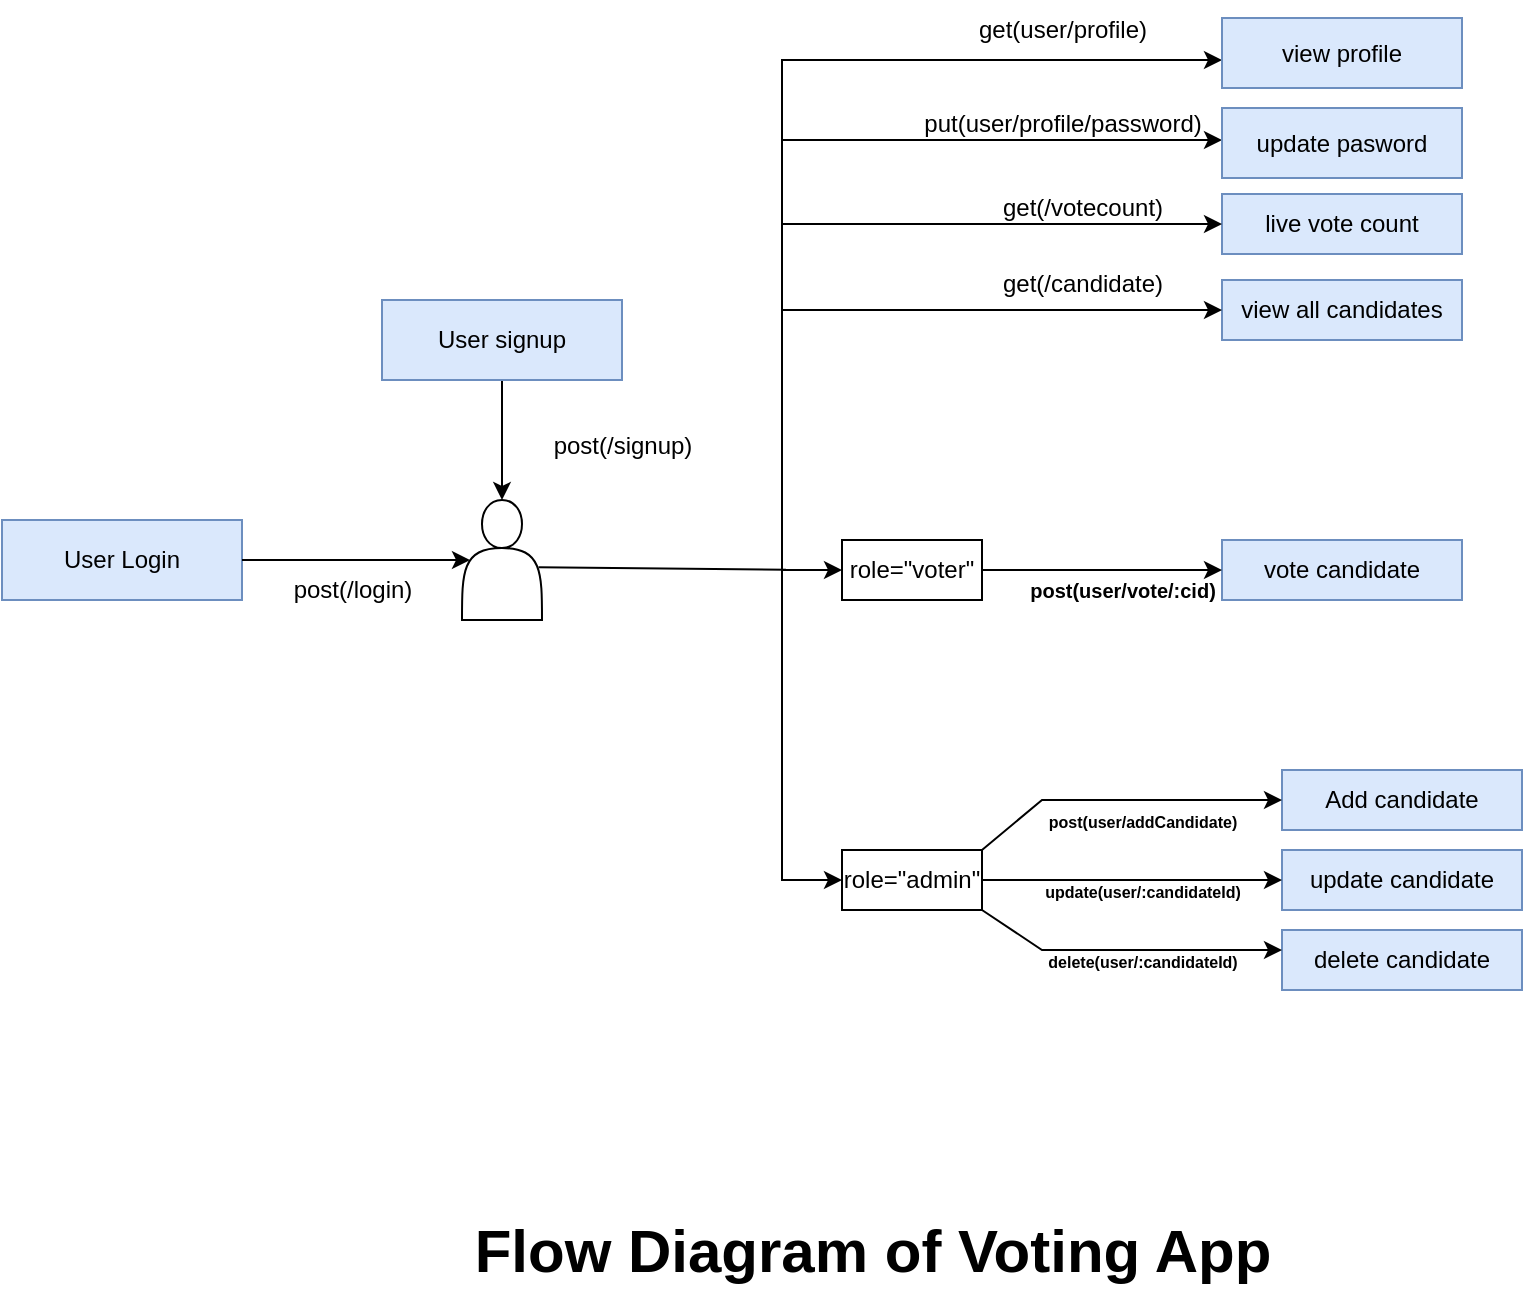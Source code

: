 <mxfile>
    <diagram id="FjIwjCrNoC_f-EG2bCmq" name="Page-1">
        <mxGraphModel dx="1542" dy="866" grid="1" gridSize="10" guides="1" tooltips="1" connect="1" arrows="1" fold="1" page="1" pageScale="1" pageWidth="850" pageHeight="1100" math="0" shadow="0">
            <root>
                <mxCell id="0"/>
                <mxCell id="1" parent="0"/>
                <mxCell id="62" value="User Login" style="rounded=0;whiteSpace=wrap;html=1;fillColor=#dae8fc;strokeColor=#6c8ebf;" parent="1" vertex="1">
                    <mxGeometry x="40" y="360" width="120" height="40" as="geometry"/>
                </mxCell>
                <mxCell id="65" style="edgeStyle=none;html=1;exitX=0.5;exitY=1;exitDx=0;exitDy=0;entryX=0.5;entryY=0;entryDx=0;entryDy=0;" parent="1" source="63" target="64" edge="1">
                    <mxGeometry relative="1" as="geometry"/>
                </mxCell>
                <mxCell id="63" value="User signup" style="rounded=0;whiteSpace=wrap;html=1;fillColor=#dae8fc;strokeColor=#6c8ebf;" parent="1" vertex="1">
                    <mxGeometry x="230" y="250" width="120" height="40" as="geometry"/>
                </mxCell>
                <mxCell id="64" value="" style="shape=actor;whiteSpace=wrap;html=1;" parent="1" vertex="1">
                    <mxGeometry x="270" y="350" width="40" height="60" as="geometry"/>
                </mxCell>
                <mxCell id="66" style="edgeStyle=none;html=1;exitX=1;exitY=0.5;exitDx=0;exitDy=0;entryX=0.1;entryY=0.5;entryDx=0;entryDy=0;entryPerimeter=0;" parent="1" source="62" target="64" edge="1">
                    <mxGeometry relative="1" as="geometry"/>
                </mxCell>
                <mxCell id="67" value="post(/signup)" style="text;html=1;align=center;verticalAlign=middle;resizable=0;points=[];autosize=1;strokeColor=none;fillColor=none;" parent="1" vertex="1">
                    <mxGeometry x="305" y="308" width="90" height="30" as="geometry"/>
                </mxCell>
                <mxCell id="68" value="post(/login)" style="text;html=1;align=center;verticalAlign=middle;resizable=0;points=[];autosize=1;strokeColor=none;fillColor=none;" parent="1" vertex="1">
                    <mxGeometry x="175" y="380" width="80" height="30" as="geometry"/>
                </mxCell>
                <mxCell id="81" style="edgeStyle=none;html=1;entryX=0;entryY=0.457;entryDx=0;entryDy=0;rounded=0;curved=0;entryPerimeter=0;" parent="1" target="72" edge="1">
                    <mxGeometry relative="1" as="geometry">
                        <mxPoint x="420" y="255" as="targetPoint"/>
                        <mxPoint x="430" y="385" as="sourcePoint"/>
                        <Array as="points">
                            <mxPoint x="430" y="170"/>
                        </Array>
                    </mxGeometry>
                </mxCell>
                <mxCell id="72" value="&lt;span style=&quot;color: rgb(0, 0, 0);&quot;&gt;update pasword&lt;/span&gt;" style="rounded=0;whiteSpace=wrap;html=1;fillColor=#dae8fc;strokeColor=#6c8ebf;" parent="1" vertex="1">
                    <mxGeometry x="650" y="154" width="120" height="35" as="geometry"/>
                </mxCell>
                <mxCell id="78" style="edgeStyle=none;html=1;rounded=0;curved=0;entryX=0;entryY=0.5;entryDx=0;entryDy=0;" parent="1" target="90" edge="1">
                    <mxGeometry relative="1" as="geometry">
                        <mxPoint x="460" y="510" as="targetPoint"/>
                        <mxPoint x="430" y="380" as="sourcePoint"/>
                        <Array as="points">
                            <mxPoint x="430" y="540"/>
                        </Array>
                    </mxGeometry>
                </mxCell>
                <mxCell id="74" value="&lt;span style=&quot;color: rgb(0, 0, 0);&quot;&gt;update candidate&lt;/span&gt;" style="rounded=0;whiteSpace=wrap;html=1;fillColor=#dae8fc;strokeColor=#6c8ebf;" parent="1" vertex="1">
                    <mxGeometry x="680" y="525" width="120" height="30" as="geometry"/>
                </mxCell>
                <mxCell id="82" value="" style="endArrow=none;html=1;entryX=0.957;entryY=0.56;entryDx=0;entryDy=0;entryPerimeter=0;" parent="1" target="64" edge="1">
                    <mxGeometry width="50" height="50" relative="1" as="geometry">
                        <mxPoint x="432" y="384.9" as="sourcePoint"/>
                        <mxPoint x="310" y="385" as="targetPoint"/>
                    </mxGeometry>
                </mxCell>
                <mxCell id="83" value="live vote count" style="rounded=0;whiteSpace=wrap;html=1;fillColor=#dae8fc;strokeColor=#6c8ebf;" parent="1" vertex="1">
                    <mxGeometry x="650" y="197" width="120" height="30" as="geometry"/>
                </mxCell>
                <mxCell id="84" value="" style="endArrow=classic;html=1;entryX=0;entryY=0.5;entryDx=0;entryDy=0;rounded=0;curved=0;" parent="1" edge="1">
                    <mxGeometry width="50" height="50" relative="1" as="geometry">
                        <mxPoint x="430" y="170" as="sourcePoint"/>
                        <mxPoint x="650" y="130" as="targetPoint"/>
                        <Array as="points">
                            <mxPoint x="430" y="130"/>
                        </Array>
                    </mxGeometry>
                </mxCell>
                <mxCell id="86" value="delete&amp;nbsp;&lt;span style=&quot;color: rgb(0, 0, 0);&quot;&gt;candidate&lt;/span&gt;" style="rounded=0;whiteSpace=wrap;html=1;fillColor=#dae8fc;strokeColor=#6c8ebf;" parent="1" vertex="1">
                    <mxGeometry x="680" y="565" width="120" height="30" as="geometry"/>
                </mxCell>
                <mxCell id="92" style="edgeStyle=none;html=1;exitX=1;exitY=0.5;exitDx=0;exitDy=0;entryX=0;entryY=0.5;entryDx=0;entryDy=0;" parent="1" source="90" target="74" edge="1">
                    <mxGeometry relative="1" as="geometry">
                        <mxPoint x="560" y="505" as="targetPoint"/>
                    </mxGeometry>
                </mxCell>
                <mxCell id="87" value="Add candidate" style="rounded=0;whiteSpace=wrap;html=1;fillColor=#dae8fc;strokeColor=#6c8ebf;" parent="1" vertex="1">
                    <mxGeometry x="680" y="485" width="120" height="30" as="geometry"/>
                </mxCell>
                <mxCell id="90" value="role=&quot;admin&quot;" style="rounded=0;whiteSpace=wrap;html=1;" parent="1" vertex="1">
                    <mxGeometry x="460" y="525" width="70" height="30" as="geometry"/>
                </mxCell>
                <mxCell id="93" style="edgeStyle=none;html=1;exitX=1;exitY=1;exitDx=0;exitDy=0;entryX=0;entryY=0.5;entryDx=0;entryDy=0;rounded=0;curved=0;" parent="1" source="90" edge="1">
                    <mxGeometry relative="1" as="geometry">
                        <mxPoint x="680" y="575" as="targetPoint"/>
                        <mxPoint x="530" y="550" as="sourcePoint"/>
                        <Array as="points">
                            <mxPoint x="560" y="575"/>
                        </Array>
                    </mxGeometry>
                </mxCell>
                <mxCell id="94" style="edgeStyle=none;html=1;exitX=1;exitY=0;exitDx=0;exitDy=0;entryX=0;entryY=0.5;entryDx=0;entryDy=0;rounded=0;curved=0;" parent="1" source="90" target="87" edge="1">
                    <mxGeometry relative="1" as="geometry">
                        <mxPoint x="659.16" y="501.14" as="targetPoint"/>
                        <mxPoint x="560" y="504.86" as="sourcePoint"/>
                        <Array as="points">
                            <mxPoint x="560" y="500"/>
                        </Array>
                    </mxGeometry>
                </mxCell>
                <mxCell id="97" value="&lt;font style=&quot;font-size: 8px;&quot;&gt;&lt;b&gt;delete(user/:candidateId)&lt;/b&gt;&lt;/font&gt;" style="text;html=1;align=center;verticalAlign=middle;resizable=0;points=[];autosize=1;strokeColor=none;fillColor=none;" parent="1" vertex="1">
                    <mxGeometry x="550" y="565" width="120" height="30" as="geometry"/>
                </mxCell>
                <mxCell id="100" value="&lt;font style=&quot;font-size: 8px;&quot;&gt;&lt;b&gt;update(user/:candidateId)&lt;/b&gt;&lt;/font&gt;" style="text;html=1;align=center;verticalAlign=middle;resizable=0;points=[];autosize=1;strokeColor=none;fillColor=none;" parent="1" vertex="1">
                    <mxGeometry x="550" y="530" width="120" height="30" as="geometry"/>
                </mxCell>
                <mxCell id="103" value="&lt;span style=&quot;color: rgb(0, 0, 0);&quot;&gt;put(user/profile/password)&lt;/span&gt;" style="text;html=1;align=center;verticalAlign=middle;resizable=0;points=[];autosize=1;strokeColor=none;fillColor=none;" parent="1" vertex="1">
                    <mxGeometry x="490" y="147" width="160" height="30" as="geometry"/>
                </mxCell>
                <mxCell id="104" value="get(/votecount)" style="text;html=1;align=center;verticalAlign=middle;resizable=0;points=[];autosize=1;strokeColor=none;fillColor=none;" parent="1" vertex="1">
                    <mxGeometry x="530" y="189" width="100" height="30" as="geometry"/>
                </mxCell>
                <mxCell id="105" value="view profile" style="rounded=0;whiteSpace=wrap;html=1;fillColor=#dae8fc;strokeColor=#6c8ebf;" parent="1" vertex="1">
                    <mxGeometry x="650" y="109" width="120" height="35" as="geometry"/>
                </mxCell>
                <mxCell id="106" style="edgeStyle=none;html=1;entryX=0;entryY=0.5;entryDx=0;entryDy=0;rounded=0;curved=0;" parent="1" target="83" edge="1">
                    <mxGeometry relative="1" as="geometry">
                        <mxPoint x="590" y="206" as="targetPoint"/>
                        <mxPoint x="430" y="338" as="sourcePoint"/>
                        <Array as="points">
                            <mxPoint x="430" y="212"/>
                        </Array>
                    </mxGeometry>
                </mxCell>
                <mxCell id="107" value="get(user/profile)" style="text;html=1;align=center;verticalAlign=middle;resizable=0;points=[];autosize=1;strokeColor=none;fillColor=none;" parent="1" vertex="1">
                    <mxGeometry x="515" y="100" width="110" height="30" as="geometry"/>
                </mxCell>
                <mxCell id="110" value="vote&amp;nbsp;&lt;span style=&quot;color: rgb(0, 0, 0);&quot;&gt;candidate&lt;/span&gt;" style="rounded=0;whiteSpace=wrap;html=1;fillColor=#dae8fc;strokeColor=#6c8ebf;" parent="1" vertex="1">
                    <mxGeometry x="650" y="370" width="120" height="30" as="geometry"/>
                </mxCell>
                <mxCell id="117" style="edgeStyle=none;html=1;entryX=0;entryY=0.5;entryDx=0;entryDy=0;" parent="1" target="113" edge="1">
                    <mxGeometry relative="1" as="geometry">
                        <mxPoint x="430" y="385.143" as="targetPoint"/>
                        <mxPoint x="430" y="385" as="sourcePoint"/>
                    </mxGeometry>
                </mxCell>
                <mxCell id="132" style="edgeStyle=none;html=1;exitX=1;exitY=0.5;exitDx=0;exitDy=0;entryX=0;entryY=0.5;entryDx=0;entryDy=0;" parent="1" source="113" target="110" edge="1">
                    <mxGeometry relative="1" as="geometry"/>
                </mxCell>
                <mxCell id="113" value="role=&quot;voter&quot;" style="rounded=0;whiteSpace=wrap;html=1;" parent="1" vertex="1">
                    <mxGeometry x="460" y="370" width="70" height="30" as="geometry"/>
                </mxCell>
                <mxCell id="122" value="&lt;font style=&quot;font-size: 10px;&quot;&gt;&lt;b style=&quot;&quot;&gt;post(user/vote/:cid)&lt;/b&gt;&lt;/font&gt;" style="text;html=1;align=center;verticalAlign=middle;resizable=0;points=[];autosize=1;strokeColor=none;fillColor=none;" parent="1" vertex="1">
                    <mxGeometry x="540" y="380" width="120" height="30" as="geometry"/>
                </mxCell>
                <mxCell id="123" value="&lt;font style=&quot;font-size: 8px;&quot;&gt;&lt;b&gt;post(user/addCandidate)&lt;/b&gt;&lt;/font&gt;" style="text;html=1;align=center;verticalAlign=middle;resizable=0;points=[];autosize=1;strokeColor=none;fillColor=none;" parent="1" vertex="1">
                    <mxGeometry x="550" y="495" width="120" height="30" as="geometry"/>
                </mxCell>
                <mxCell id="128" value="view all candidates" style="rounded=0;whiteSpace=wrap;html=1;fillColor=#dae8fc;strokeColor=#6c8ebf;" parent="1" vertex="1">
                    <mxGeometry x="650" y="240" width="120" height="30" as="geometry"/>
                </mxCell>
                <mxCell id="129" value="" style="endArrow=classic;html=1;entryX=0;entryY=0.5;entryDx=0;entryDy=0;rounded=0;curved=0;" parent="1" target="128" edge="1">
                    <mxGeometry width="50" height="50" relative="1" as="geometry">
                        <mxPoint x="430" y="300" as="sourcePoint"/>
                        <mxPoint x="650" y="260" as="targetPoint"/>
                        <Array as="points">
                            <mxPoint x="430" y="255"/>
                        </Array>
                    </mxGeometry>
                </mxCell>
                <mxCell id="131" value="get(/candidate)" style="text;html=1;align=center;verticalAlign=middle;resizable=0;points=[];autosize=1;strokeColor=none;fillColor=none;" parent="1" vertex="1">
                    <mxGeometry x="530" y="227" width="100" height="30" as="geometry"/>
                </mxCell>
                <mxCell id="133" value="&lt;font style=&quot;font-size: 30px;&quot;&gt;&lt;b&gt;Flow Diagram of Voting App&lt;/b&gt;&lt;/font&gt;" style="text;html=1;align=center;verticalAlign=middle;resizable=0;points=[];autosize=1;strokeColor=none;fillColor=none;" vertex="1" parent="1">
                    <mxGeometry x="265" y="700" width="420" height="50" as="geometry"/>
                </mxCell>
            </root>
        </mxGraphModel>
    </diagram>
</mxfile>